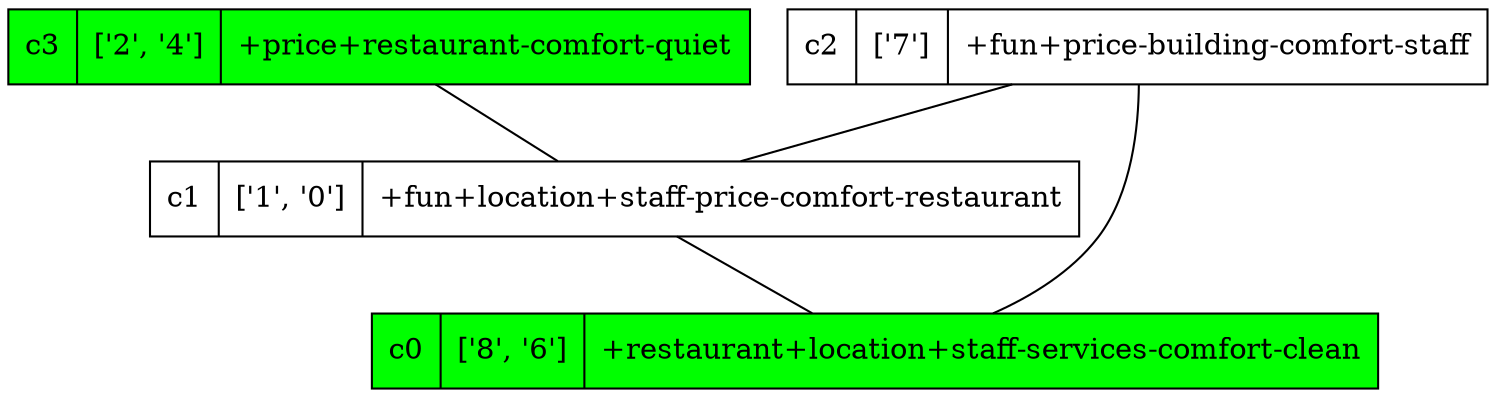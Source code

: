 strict digraph G {
c3 [shape=record, label="c3 | ['2', '4'] | +price+restaurant-comfort-quiet", style=filled, fillcolor=green];
c2 [shape=record, label="c2 | ['7'] | +fun+price-building-comfort-staff"];
c1 [shape=record, label="c1 | ['1', '0'] | +fun+location+staff-price-comfort-restaurant"];
c0 [shape=record, label="c0 | ['8', '6'] | +restaurant+location+staff-services-comfort-clean", style=filled, fillcolor=green];
c3 -> c1  [dir=none];
c2 -> c1  [dir=none];
c2 -> c0  [dir=none];
c1 -> c0  [dir=none];
}
